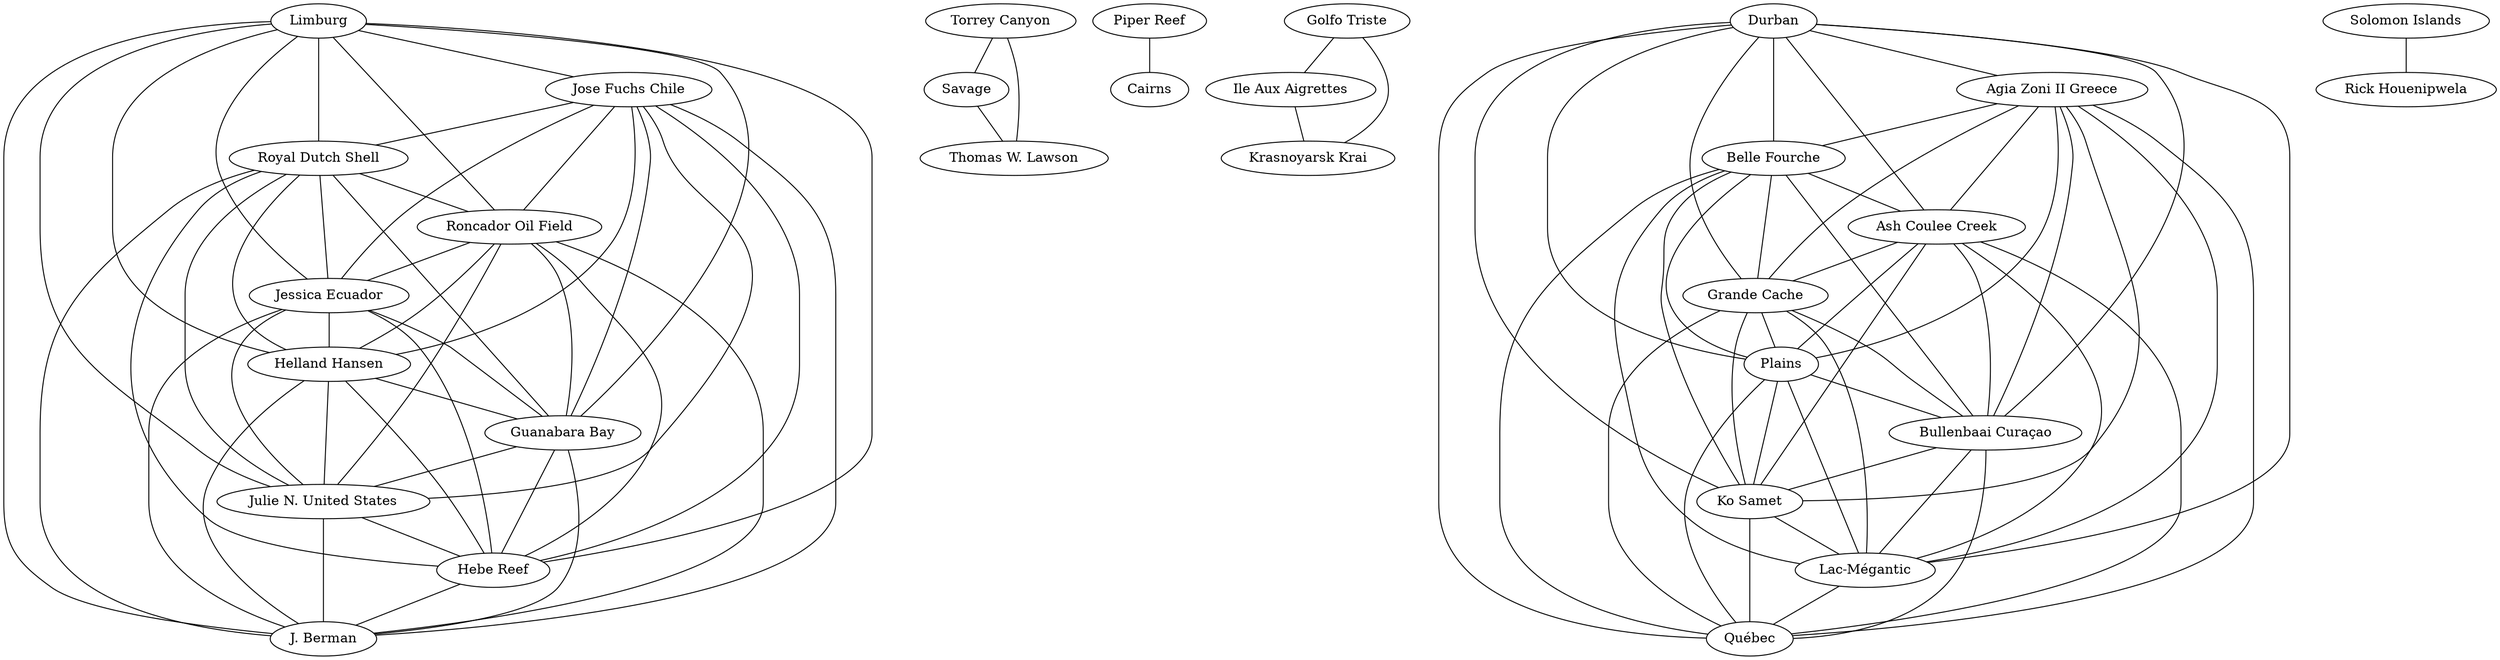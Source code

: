 strict graph "MV Solomon Trader fuel oil spill" {
	Limburg
	"Jose Fuchs Chile"
	Limburg -- "Jose Fuchs Chile"
	"Royal Dutch Shell"
	Limburg -- "Royal Dutch Shell"
	"Roncador Oil Field"
	Limburg -- "Roncador Oil Field"
	"Jessica Ecuador"
	Limburg -- "Jessica Ecuador"
	"Helland Hansen"
	Limburg -- "Helland Hansen"
	"Guanabara Bay"
	Limburg -- "Guanabara Bay"
	"Julie N. United States"
	Limburg -- "Julie N. United States"
	"Hebe Reef"
	Limburg -- "Hebe Reef"
	"J. Berman"
	Limburg -- "J. Berman"
	"Jose Fuchs Chile"
	"Royal Dutch Shell"
	"Jose Fuchs Chile" -- "Royal Dutch Shell"
	"Jose Fuchs Chile"
	"Roncador Oil Field"
	"Jose Fuchs Chile" -- "Roncador Oil Field"
	"Jose Fuchs Chile"
	"Jessica Ecuador"
	"Jose Fuchs Chile" -- "Jessica Ecuador"
	"Jose Fuchs Chile"
	"Helland Hansen"
	"Jose Fuchs Chile" -- "Helland Hansen"
	"Jose Fuchs Chile"
	"Guanabara Bay"
	"Jose Fuchs Chile" -- "Guanabara Bay"
	"Jose Fuchs Chile"
	"Julie N. United States"
	"Jose Fuchs Chile" -- "Julie N. United States"
	"Jose Fuchs Chile"
	"Hebe Reef"
	"Jose Fuchs Chile" -- "Hebe Reef"
	"Jose Fuchs Chile"
	"J. Berman"
	"Jose Fuchs Chile" -- "J. Berman"
	"Royal Dutch Shell"
	"Roncador Oil Field"
	"Royal Dutch Shell" -- "Roncador Oil Field"
	"Royal Dutch Shell"
	"Jessica Ecuador"
	"Royal Dutch Shell" -- "Jessica Ecuador"
	"Royal Dutch Shell"
	"Helland Hansen"
	"Royal Dutch Shell" -- "Helland Hansen"
	"Royal Dutch Shell"
	"Guanabara Bay"
	"Royal Dutch Shell" -- "Guanabara Bay"
	"Royal Dutch Shell"
	"Julie N. United States"
	"Royal Dutch Shell" -- "Julie N. United States"
	"Royal Dutch Shell"
	"Hebe Reef"
	"Royal Dutch Shell" -- "Hebe Reef"
	"Royal Dutch Shell"
	"J. Berman"
	"Royal Dutch Shell" -- "J. Berman"
	"Roncador Oil Field"
	"Jessica Ecuador"
	"Roncador Oil Field" -- "Jessica Ecuador"
	"Roncador Oil Field"
	"Helland Hansen"
	"Roncador Oil Field" -- "Helland Hansen"
	"Roncador Oil Field"
	"Guanabara Bay"
	"Roncador Oil Field" -- "Guanabara Bay"
	"Roncador Oil Field"
	"Julie N. United States"
	"Roncador Oil Field" -- "Julie N. United States"
	"Roncador Oil Field"
	"Hebe Reef"
	"Roncador Oil Field" -- "Hebe Reef"
	"Roncador Oil Field"
	"J. Berman"
	"Roncador Oil Field" -- "J. Berman"
	"Jessica Ecuador"
	"Helland Hansen"
	"Jessica Ecuador" -- "Helland Hansen"
	"Jessica Ecuador"
	"Guanabara Bay"
	"Jessica Ecuador" -- "Guanabara Bay"
	"Jessica Ecuador"
	"Julie N. United States"
	"Jessica Ecuador" -- "Julie N. United States"
	"Jessica Ecuador"
	"Hebe Reef"
	"Jessica Ecuador" -- "Hebe Reef"
	"Jessica Ecuador"
	"J. Berman"
	"Jessica Ecuador" -- "J. Berman"
	"Helland Hansen"
	"Guanabara Bay"
	"Helland Hansen" -- "Guanabara Bay"
	"Helland Hansen"
	"Julie N. United States"
	"Helland Hansen" -- "Julie N. United States"
	"Helland Hansen"
	"Hebe Reef"
	"Helland Hansen" -- "Hebe Reef"
	"Helland Hansen"
	"J. Berman"
	"Helland Hansen" -- "J. Berman"
	"Guanabara Bay"
	"Julie N. United States"
	"Guanabara Bay" -- "Julie N. United States"
	"Guanabara Bay"
	"Hebe Reef"
	"Guanabara Bay" -- "Hebe Reef"
	"Guanabara Bay"
	"J. Berman"
	"Guanabara Bay" -- "J. Berman"
	"Julie N. United States"
	"Hebe Reef"
	"Julie N. United States" -- "Hebe Reef"
	"Julie N. United States"
	"J. Berman"
	"Julie N. United States" -- "J. Berman"
	"Hebe Reef"
	"J. Berman"
	"Hebe Reef" -- "J. Berman"
	"Torrey Canyon"
	Savage
	"Torrey Canyon" -- Savage
	"Torrey Canyon"
	"Thomas W. Lawson"
	"Torrey Canyon" -- "Thomas W. Lawson"
	"Thomas W. Lawson"
	Savage -- "Thomas W. Lawson"
	"Piper Reef"
	Cairns
	"Piper Reef" -- Cairns
	"Golfo Triste"
	"Ile Aux Aigrettes"
	"Golfo Triste" -- "Ile Aux Aigrettes"
	"Golfo Triste"
	"Krasnoyarsk Krai"
	"Golfo Triste" -- "Krasnoyarsk Krai"
	"Ile Aux Aigrettes"
	"Krasnoyarsk Krai"
	"Ile Aux Aigrettes" -- "Krasnoyarsk Krai"
	Durban
	"Agia Zoni II Greece"
	Durban -- "Agia Zoni II Greece"
	"Belle Fourche"
	Durban -- "Belle Fourche"
	"Ash Coulee Creek"
	Durban -- "Ash Coulee Creek"
	"Grande Cache"
	Durban -- "Grande Cache"
	Plains
	Durban -- Plains
	"Bullenbaai Curaçao"
	Durban -- "Bullenbaai Curaçao"
	"Ko Samet"
	Durban -- "Ko Samet"
	"Lac-Mégantic"
	Durban -- "Lac-Mégantic"
	"Québec"
	Durban -- "Québec"
	"Agia Zoni II Greece"
	"Belle Fourche"
	"Agia Zoni II Greece" -- "Belle Fourche"
	"Agia Zoni II Greece"
	"Ash Coulee Creek"
	"Agia Zoni II Greece" -- "Ash Coulee Creek"
	"Agia Zoni II Greece"
	"Grande Cache"
	"Agia Zoni II Greece" -- "Grande Cache"
	"Agia Zoni II Greece"
	"Agia Zoni II Greece" -- Plains
	"Agia Zoni II Greece"
	"Bullenbaai Curaçao"
	"Agia Zoni II Greece" -- "Bullenbaai Curaçao"
	"Agia Zoni II Greece"
	"Ko Samet"
	"Agia Zoni II Greece" -- "Ko Samet"
	"Agia Zoni II Greece"
	"Lac-Mégantic"
	"Agia Zoni II Greece" -- "Lac-Mégantic"
	"Agia Zoni II Greece"
	"Québec"
	"Agia Zoni II Greece" -- "Québec"
	"Belle Fourche"
	"Ash Coulee Creek"
	"Belle Fourche" -- "Ash Coulee Creek"
	"Belle Fourche"
	"Grande Cache"
	"Belle Fourche" -- "Grande Cache"
	"Belle Fourche"
	"Belle Fourche" -- Plains
	"Belle Fourche"
	"Bullenbaai Curaçao"
	"Belle Fourche" -- "Bullenbaai Curaçao"
	"Belle Fourche"
	"Ko Samet"
	"Belle Fourche" -- "Ko Samet"
	"Belle Fourche"
	"Lac-Mégantic"
	"Belle Fourche" -- "Lac-Mégantic"
	"Belle Fourche"
	"Québec"
	"Belle Fourche" -- "Québec"
	"Ash Coulee Creek"
	"Grande Cache"
	"Ash Coulee Creek" -- "Grande Cache"
	"Ash Coulee Creek"
	"Ash Coulee Creek" -- Plains
	"Ash Coulee Creek"
	"Bullenbaai Curaçao"
	"Ash Coulee Creek" -- "Bullenbaai Curaçao"
	"Ash Coulee Creek"
	"Ko Samet"
	"Ash Coulee Creek" -- "Ko Samet"
	"Ash Coulee Creek"
	"Lac-Mégantic"
	"Ash Coulee Creek" -- "Lac-Mégantic"
	"Ash Coulee Creek"
	"Québec"
	"Ash Coulee Creek" -- "Québec"
	"Grande Cache"
	"Grande Cache" -- Plains
	"Grande Cache"
	"Bullenbaai Curaçao"
	"Grande Cache" -- "Bullenbaai Curaçao"
	"Grande Cache"
	"Ko Samet"
	"Grande Cache" -- "Ko Samet"
	"Grande Cache"
	"Lac-Mégantic"
	"Grande Cache" -- "Lac-Mégantic"
	"Grande Cache"
	"Québec"
	"Grande Cache" -- "Québec"
	"Bullenbaai Curaçao"
	Plains -- "Bullenbaai Curaçao"
	"Ko Samet"
	Plains -- "Ko Samet"
	"Lac-Mégantic"
	Plains -- "Lac-Mégantic"
	"Québec"
	Plains -- "Québec"
	"Bullenbaai Curaçao"
	"Ko Samet"
	"Bullenbaai Curaçao" -- "Ko Samet"
	"Bullenbaai Curaçao"
	"Lac-Mégantic"
	"Bullenbaai Curaçao" -- "Lac-Mégantic"
	"Bullenbaai Curaçao"
	"Québec"
	"Bullenbaai Curaçao" -- "Québec"
	"Ko Samet"
	"Lac-Mégantic"
	"Ko Samet" -- "Lac-Mégantic"
	"Ko Samet"
	"Québec"
	"Ko Samet" -- "Québec"
	"Lac-Mégantic"
	"Québec"
	"Lac-Mégantic" -- "Québec"
	"Solomon Islands"
	"Rick Houenipwela"
	"Solomon Islands" -- "Rick Houenipwela"
}
